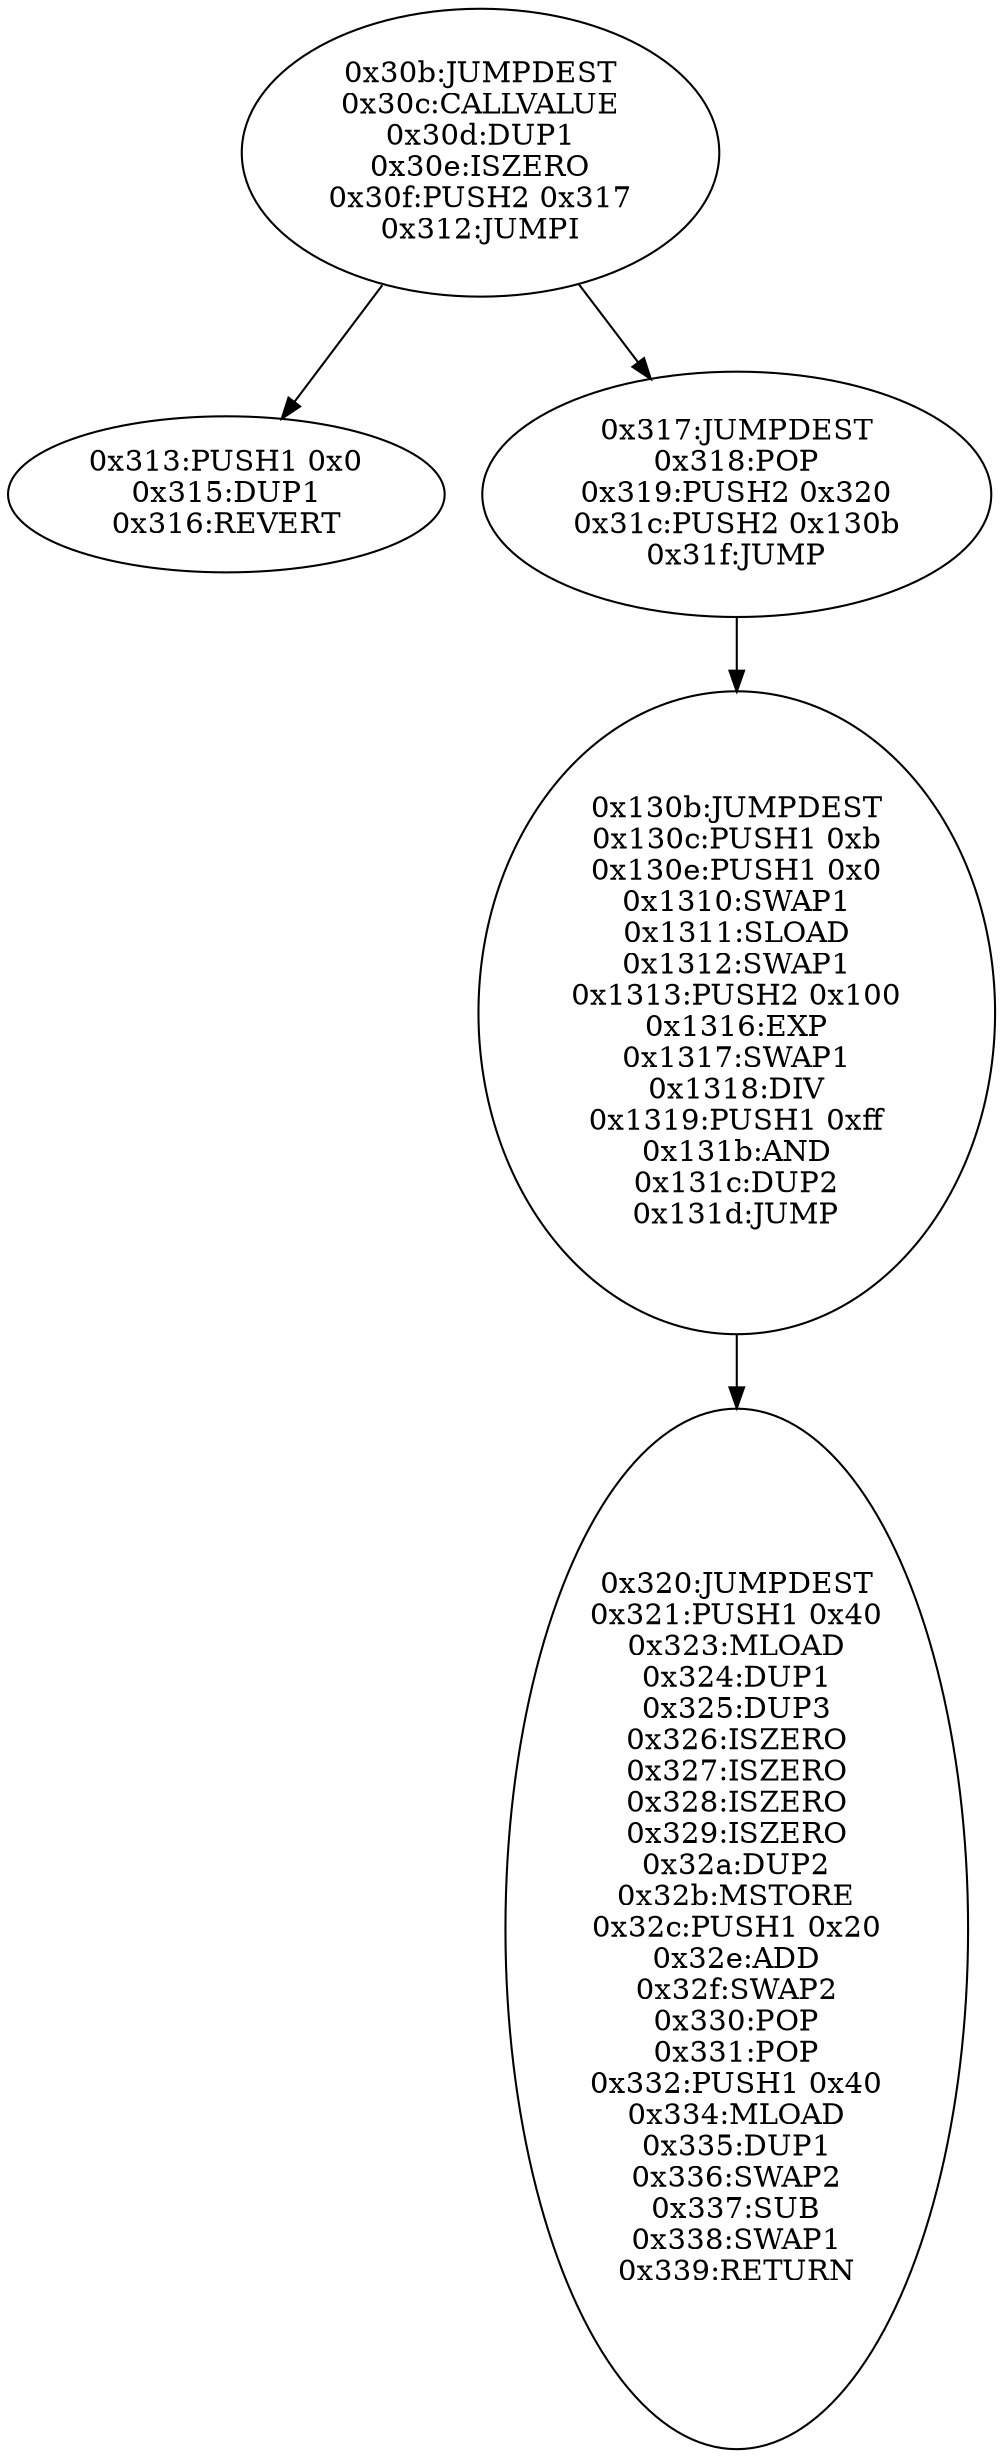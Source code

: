 digraph{
779[label="0x30b:JUMPDEST
0x30c:CALLVALUE
0x30d:DUP1
0x30e:ISZERO
0x30f:PUSH2 0x317
0x312:JUMPI"]
779 -> 787
779 -> 791
787[label="0x313:PUSH1 0x0
0x315:DUP1
0x316:REVERT"]
791[label="0x317:JUMPDEST
0x318:POP
0x319:PUSH2 0x320
0x31c:PUSH2 0x130b
0x31f:JUMP"]
791 -> 4875
4875[label="0x130b:JUMPDEST
0x130c:PUSH1 0xb
0x130e:PUSH1 0x0
0x1310:SWAP1
0x1311:SLOAD
0x1312:SWAP1
0x1313:PUSH2 0x100
0x1316:EXP
0x1317:SWAP1
0x1318:DIV
0x1319:PUSH1 0xff
0x131b:AND
0x131c:DUP2
0x131d:JUMP"]
4875 -> 800
800[label="0x320:JUMPDEST
0x321:PUSH1 0x40
0x323:MLOAD
0x324:DUP1
0x325:DUP3
0x326:ISZERO
0x327:ISZERO
0x328:ISZERO
0x329:ISZERO
0x32a:DUP2
0x32b:MSTORE
0x32c:PUSH1 0x20
0x32e:ADD
0x32f:SWAP2
0x330:POP
0x331:POP
0x332:PUSH1 0x40
0x334:MLOAD
0x335:DUP1
0x336:SWAP2
0x337:SUB
0x338:SWAP1
0x339:RETURN"]

}